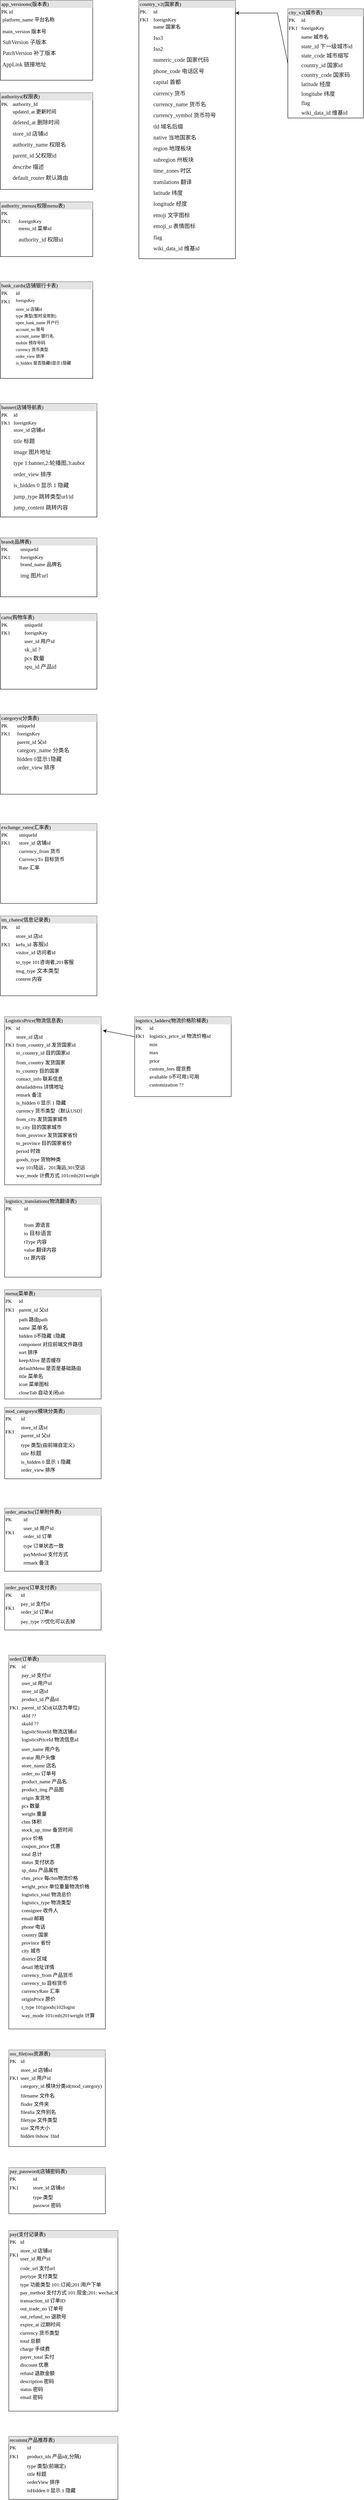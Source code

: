 <mxfile version="20.8.20" type="github">
  <diagram name="Page-1" id="2ca16b54-16f6-2749-3443-fa8db7711227">
    <mxGraphModel dx="994" dy="707" grid="1" gridSize="10" guides="1" tooltips="1" connect="1" arrows="1" fold="1" page="1" pageScale="1" pageWidth="1100" pageHeight="850" background="none" math="0" shadow="0">
      <root>
        <mxCell id="0" />
        <mxCell id="1" parent="0" />
        <mxCell id="2ed32ef02a7f4228-1" value="&lt;div style=&quot;box-sizing:border-box;width:100%;background:#e4e4e4;padding:2px;&quot;&gt;app_versioons(版本表)&lt;br&gt;&lt;/div&gt;&lt;table style=&quot;width:100%;font-size:1em;&quot; cellpadding=&quot;2&quot; cellspacing=&quot;0&quot;&gt;&lt;tbody&gt;&lt;tr&gt;&lt;td&gt;PK&lt;span style=&quot;white-space: pre;&quot;&gt; &lt;/span&gt;id&lt;/td&gt;&lt;td&gt;&lt;br&gt;&lt;/td&gt;&lt;/tr&gt;&lt;tr&gt;&lt;td&gt;&lt;span style=&quot;white-space: pre;&quot;&gt; &lt;/span&gt;platform_name 平台名称&lt;br&gt;&lt;br style=&quot;border-color: var(--border-color);&quot;&gt;&lt;p style=&quot;border-color: var(--border-color); margin: 0px; line-height: 12px;&quot;&gt;&lt;span style=&quot;white-space: pre;&quot;&gt; &lt;/span&gt;main_version 版本号&lt;/p&gt;&lt;br style=&quot;border-color: var(--border-color);&quot;&gt;&lt;p style=&quot;border-color: var(--border-color); margin: 0px; line-height: 12px;&quot;&gt;&lt;span style=&quot;border-color: var(--border-color); font-family: 微软雅黑; font-size: 10pt; color: rgb(25, 25, 25);&quot;&gt;&lt;span style=&quot;white-space: pre;&quot;&gt; &lt;/span&gt;SubVersion 子版本&lt;/span&gt;&lt;/p&gt;&lt;br style=&quot;border-color: var(--border-color);&quot;&gt;&lt;p style=&quot;border-color: var(--border-color); margin: 0px; line-height: 12px;&quot;&gt;&lt;span style=&quot;border-color: var(--border-color); font-family: 微软雅黑; font-size: 10pt; color: rgb(25, 25, 25);&quot;&gt;&lt;span style=&quot;white-space: pre;&quot;&gt; &lt;/span&gt;PatchVersion 补丁版本&lt;/span&gt;&lt;/p&gt;&lt;br style=&quot;border-color: var(--border-color);&quot;&gt;&lt;p style=&quot;border-color: var(--border-color); margin: 0px; line-height: 12px;&quot;&gt;&lt;span style=&quot;border-color: var(--border-color); font-family: 微软雅黑; font-size: 10pt; color: rgb(25, 25, 25);&quot;&gt;&lt;span style=&quot;white-space: pre;&quot;&gt; &lt;/span&gt;AppLink 链接地址&lt;/span&gt;&lt;/p&gt;&lt;/td&gt;&lt;td&gt;&lt;p style=&quot;margin: 0px; line-height: 100%;&quot;&gt;&lt;br&gt;&lt;/p&gt;&lt;/td&gt;&lt;/tr&gt;&lt;/tbody&gt;&lt;/table&gt;" style="verticalAlign=top;align=left;overflow=fill;html=1;rounded=0;shadow=0;comic=0;labelBackgroundColor=none;strokeWidth=1;fontFamily=Verdana;fontSize=12" parent="1" vertex="1">
          <mxGeometry x="100" y="40" width="220" height="190" as="geometry" />
        </mxCell>
        <mxCell id="2ed32ef02a7f4228-5" value="&lt;div style=&quot;box-sizing:border-box;width:100%;background:#e4e4e4;padding:2px;&quot;&gt;authoritys(权限表)&lt;br&gt;&lt;/div&gt;&lt;table style=&quot;width:100%;font-size:1em;&quot; cellpadding=&quot;2&quot; cellspacing=&quot;0&quot;&gt;&lt;tbody&gt;&lt;tr&gt;&lt;td&gt;PK&lt;/td&gt;&lt;td&gt;authority_Id&lt;br&gt;&lt;/td&gt;&lt;/tr&gt;&lt;tr&gt;&lt;td&gt;&lt;br&gt;&lt;/td&gt;&lt;td&gt;&lt;p style=&quot;margin: 0px; line-height: 100%;&quot;&gt;updated_at 更新时间&lt;/p&gt;&lt;br/&gt;&lt;p style=&quot;margin: 0px; line-height: 100%;&quot;&gt;&lt;span style=&quot;font-family:&#39;微软雅黑&#39;; font-size:10pt; color:#191919;&quot;&gt;deleted_at 删除时间&lt;/span&gt;&lt;/p&gt;&lt;br/&gt;&lt;p style=&quot;margin: 0px; line-height: 100%;&quot;&gt;&lt;span style=&quot;font-family:&#39;微软雅黑&#39;; font-size:10pt; color:#191919;&quot;&gt;store_id 店铺id&lt;/span&gt;&lt;/p&gt;&lt;br/&gt;&lt;p style=&quot;margin: 0px; line-height: 100%;&quot;&gt;&lt;span style=&quot;font-family:&#39;微软雅黑&#39;; font-size:10pt; color:#191919;&quot;&gt;authority_name 权限名&lt;/span&gt;&lt;/p&gt;&lt;br/&gt;&lt;p style=&quot;margin: 0px; line-height: 100%;&quot;&gt;&lt;span style=&quot;font-family:&#39;微软雅黑&#39;; font-size:10pt; color:#191919;&quot;&gt;parent_id 父权限id&lt;/span&gt;&lt;/p&gt;&lt;br/&gt;&lt;p style=&quot;margin: 0px; line-height: 100%;&quot;&gt;&lt;span style=&quot;font-family:&#39;微软雅黑&#39;; font-size:10pt; color:#191919;&quot;&gt;describe 描述&lt;/span&gt;&lt;/p&gt;&lt;br/&gt;&lt;p style=&quot;margin: 0px; line-height: 100%;&quot;&gt;&lt;span style=&quot;font-family:&#39;微软雅黑&#39;; font-size:10pt; color:#191919;&quot;&gt;default_router 默认路由&lt;/span&gt;&lt;/p&gt;&lt;/td&gt;&lt;/tr&gt;&lt;/tbody&gt;&lt;/table&gt;" style="verticalAlign=top;align=left;overflow=fill;html=1;rounded=0;shadow=0;comic=0;labelBackgroundColor=none;strokeWidth=1;fontFamily=Verdana;fontSize=12" parent="1" vertex="1">
          <mxGeometry x="100" y="260" width="220" height="230" as="geometry" />
        </mxCell>
        <mxCell id="2ed32ef02a7f4228-12" value="&lt;div style=&quot;box-sizing: border-box ; width: 100% ; background: #e4e4e4 ; padding: 2px&quot;&gt;authority_menus(权限menu表)&lt;br&gt;&lt;/div&gt;&lt;table style=&quot;width: 100% ; font-size: 1em&quot; cellpadding=&quot;2&quot; cellspacing=&quot;0&quot;&gt;&lt;tbody&gt;&lt;tr&gt;&lt;td&gt;PK&lt;/td&gt;&lt;td&gt;&lt;br&gt;&lt;/td&gt;&lt;/tr&gt;&lt;tr&gt;&lt;td&gt;FK1&lt;/td&gt;&lt;td&gt;foreignKey&lt;/td&gt;&lt;/tr&gt;&lt;tr&gt;&lt;td&gt;&lt;/td&gt;&lt;td&gt;&lt;p style=&quot;margin: 0px; line-height: 100%;&quot;&gt;menu_id 菜单id&lt;/p&gt;&lt;br&gt;&lt;p style=&quot;margin: 0px; line-height: 100%;&quot;&gt;&lt;span style=&quot;font-family:&#39;微软雅黑&#39;; font-size:10pt; color:#191919;&quot;&gt;authority_id 权限id&lt;/span&gt;&lt;/p&gt;&lt;/td&gt;&lt;/tr&gt;&lt;/tbody&gt;&lt;/table&gt;" style="verticalAlign=top;align=left;overflow=fill;html=1;rounded=0;shadow=0;comic=0;labelBackgroundColor=none;strokeWidth=1;fontFamily=Verdana;fontSize=12" parent="1" vertex="1">
          <mxGeometry x="100" y="520" width="220" height="130" as="geometry" />
        </mxCell>
        <mxCell id="JtwyZoswtKhn3OEa8UA5-3" value="&lt;div style=&quot;box-sizing: border-box ; width: 100% ; background: #e4e4e4 ; padding: 2px&quot;&gt;bank_cards(店铺银行卡表)&lt;br&gt;&lt;/div&gt;&lt;table cellspacing=&quot;0&quot; cellpadding=&quot;2&quot; style=&quot;width: 100% ; font-size: 1em&quot; align=&quot;left&quot;&gt;&lt;tbody&gt;&lt;tr&gt;&lt;td&gt;PK&lt;/td&gt;&lt;td&gt;id&lt;/td&gt;&lt;/tr&gt;&lt;tr&gt;&lt;td&gt;FK1&lt;/td&gt;&lt;td&gt;&lt;sup&gt;foreignKey&lt;/sup&gt;&lt;/td&gt;&lt;/tr&gt;&lt;tr&gt;&lt;td&gt;&lt;/td&gt;&lt;td&gt;&lt;p style=&quot;margin: 0px; line-height: 100%;&quot;&gt;&lt;sup&gt;store_id 店铺id&lt;/sup&gt;&lt;/p&gt;&lt;p style=&quot;margin: 0px; line-height: 100%;&quot;&gt;&lt;sup&gt;type 类型(暂时没用到)&lt;/sup&gt;&lt;/p&gt;&lt;p style=&quot;margin: 0px; line-height: 100%;&quot;&gt;&lt;sup&gt;open_bank_name 开户行&lt;/sup&gt;&lt;/p&gt;&lt;p style=&quot;margin: 0px; line-height: 100%;&quot;&gt;&lt;sup&gt;account_no 账号&lt;/sup&gt;&lt;/p&gt;&lt;p style=&quot;margin: 0px; line-height: 100%;&quot;&gt;&lt;sup&gt;account_name 银行名&lt;/sup&gt;&lt;/p&gt;&lt;p style=&quot;margin: 0px; line-height: 100%;&quot;&gt;&lt;sup&gt;mobile 预存号码&lt;/sup&gt;&lt;/p&gt;&lt;p style=&quot;margin: 0px; line-height: 100%;&quot;&gt;&lt;sup&gt;currency 货币类型&lt;/sup&gt;&lt;/p&gt;&lt;p style=&quot;margin: 0px; line-height: 100%;&quot;&gt;&lt;sup&gt;order_view 排序&lt;/sup&gt;&lt;/p&gt;&lt;p style=&quot;margin: 0px; line-height: 100%;&quot;&gt;&lt;sup&gt;is_hidden 是否隐藏0显示1隐藏&lt;/sup&gt;&lt;br&gt;&lt;/p&gt;&lt;/td&gt;&lt;/tr&gt;&lt;/tbody&gt;&lt;/table&gt;" style="verticalAlign=top;align=left;overflow=fill;html=1;rounded=0;shadow=0;comic=0;labelBackgroundColor=none;strokeWidth=1;fontFamily=Verdana;fontSize=12" parent="1" vertex="1">
          <mxGeometry x="100" y="710" width="220" height="230" as="geometry" />
        </mxCell>
        <mxCell id="JtwyZoswtKhn3OEa8UA5-4" value="&lt;div style=&quot;box-sizing: border-box ; width: 100% ; background: #e4e4e4 ; padding: 2px&quot;&gt;banner(店铺导航表)&lt;br&gt;&lt;/div&gt;&lt;table style=&quot;width: 100% ; font-size: 1em&quot; cellpadding=&quot;2&quot; cellspacing=&quot;0&quot;&gt;&lt;tbody&gt;&lt;tr&gt;&lt;td&gt;PK&lt;/td&gt;&lt;td&gt;id&lt;/td&gt;&lt;/tr&gt;&lt;tr&gt;&lt;td&gt;FK1&lt;/td&gt;&lt;td&gt;foreignKey&lt;/td&gt;&lt;/tr&gt;&lt;tr&gt;&lt;td&gt;&lt;/td&gt;&lt;td&gt;&lt;p style=&quot;margin: 0px; line-height: 100%;&quot;&gt;store_id 店铺id&lt;/p&gt;&lt;br/&gt;&lt;p style=&quot;margin: 0px; line-height: 100%;&quot;&gt;&lt;span style=&quot;font-family:&#39;微软雅黑&#39;; font-size:10pt; color:#191919;&quot;&gt;title 标题&lt;/span&gt;&lt;/p&gt;&lt;br/&gt;&lt;p style=&quot;margin: 0px; line-height: 100%;&quot;&gt;&lt;span style=&quot;font-family:&#39;微软雅黑&#39;; font-size:10pt; color:#191919;&quot;&gt;image 图片地址&lt;/span&gt;&lt;/p&gt;&lt;br/&gt;&lt;p style=&quot;margin: 0px; line-height: 100%;&quot;&gt;&lt;span style=&quot;font-family:&#39;微软雅黑&#39;; font-size:10pt; color:#191919;&quot;&gt;type 1:banner,2:轮播图,3:aubot&lt;/span&gt;&lt;/p&gt;&lt;br/&gt;&lt;p style=&quot;margin: 0px; line-height: 100%;&quot;&gt;&lt;span style=&quot;font-family:&#39;微软雅黑&#39;; font-size:10pt; color:#191919;&quot;&gt;order_view 排序&lt;/span&gt;&lt;/p&gt;&lt;br/&gt;&lt;p style=&quot;margin: 0px; line-height: 100%;&quot;&gt;&lt;span style=&quot;font-family:&#39;微软雅黑&#39;; font-size:10pt; color:#191919;&quot;&gt;is_hidden 0 显示 1 隐藏&lt;/span&gt;&lt;/p&gt;&lt;br/&gt;&lt;p style=&quot;margin: 0px; line-height: 100%;&quot;&gt;&lt;span style=&quot;font-family:&#39;微软雅黑&#39;; font-size:10pt; color:#191919;&quot;&gt;jump_type 跳转类型url/id&lt;/span&gt;&lt;/p&gt;&lt;br/&gt;&lt;p style=&quot;margin: 0px; line-height: 100%;&quot;&gt;&lt;span style=&quot;font-family:&#39;微软雅黑&#39;; font-size:10pt; color:#191919;&quot;&gt;jump_content 跳转内容&lt;/span&gt;&lt;/p&gt;&lt;/td&gt;&lt;/tr&gt;&lt;/tbody&gt;&lt;/table&gt;" style="verticalAlign=top;align=left;overflow=fill;html=1;rounded=0;shadow=0;comic=0;labelBackgroundColor=none;strokeWidth=1;fontFamily=Verdana;fontSize=12" parent="1" vertex="1">
          <mxGeometry x="100" y="1000" width="230" height="270" as="geometry" />
        </mxCell>
        <mxCell id="JtwyZoswtKhn3OEa8UA5-5" value="&lt;div style=&quot;box-sizing: border-box ; width: 100% ; background: #e4e4e4 ; padding: 2px&quot;&gt;brand(品牌表)&lt;br&gt;&lt;/div&gt;&lt;table style=&quot;width: 100% ; font-size: 1em&quot; cellpadding=&quot;2&quot; cellspacing=&quot;0&quot;&gt;&lt;tbody&gt;&lt;tr&gt;&lt;td&gt;PK&lt;/td&gt;&lt;td&gt;uniqueId&lt;/td&gt;&lt;/tr&gt;&lt;tr&gt;&lt;td&gt;FK1&lt;/td&gt;&lt;td&gt;foreignKey&lt;/td&gt;&lt;/tr&gt;&lt;tr&gt;&lt;td&gt;&lt;/td&gt;&lt;td&gt;&lt;p style=&quot;margin: 0px; line-height: 100%;&quot;&gt;brand_name 品牌名&lt;/p&gt;&lt;br/&gt;&lt;p style=&quot;margin: 0px; line-height: 100%;&quot;&gt;&lt;span style=&quot;font-family:&#39;微软雅黑&#39;; font-size:10pt; color:#191919;&quot;&gt;img 图片url&lt;/span&gt;&lt;/p&gt;&lt;/td&gt;&lt;/tr&gt;&lt;/tbody&gt;&lt;/table&gt;" style="verticalAlign=top;align=left;overflow=fill;html=1;rounded=0;shadow=0;comic=0;labelBackgroundColor=none;strokeWidth=1;fontFamily=Verdana;fontSize=12" parent="1" vertex="1">
          <mxGeometry x="100" y="1320" width="230" height="140" as="geometry" />
        </mxCell>
        <mxCell id="JtwyZoswtKhn3OEa8UA5-6" value="&lt;div style=&quot;box-sizing: border-box ; width: 100% ; background: #e4e4e4 ; padding: 2px&quot;&gt;carts(购物车表)&lt;br&gt;&lt;/div&gt;&lt;table style=&quot;width: 100% ; font-size: 1em&quot; cellpadding=&quot;2&quot; cellspacing=&quot;0&quot;&gt;&lt;tbody&gt;&lt;tr&gt;&lt;td&gt;PK&lt;/td&gt;&lt;td&gt;uniqueId&lt;/td&gt;&lt;/tr&gt;&lt;tr&gt;&lt;td&gt;FK1&lt;/td&gt;&lt;td&gt;foreignKey&lt;/td&gt;&lt;/tr&gt;&lt;tr&gt;&lt;td&gt;&lt;/td&gt;&lt;td&gt;&lt;p style=&quot;margin: 0px; line-height: 160%;&quot;&gt;user_id 用户id&lt;/p&gt;&lt;p style=&quot;margin: 0px; line-height: 160%;&quot;&gt;&lt;span style=&quot;font-family:&#39;微软雅黑&#39;; font-size:10pt; color:#191919;&quot;&gt;sk_id ?&lt;/span&gt;&lt;/p&gt;&lt;p style=&quot;margin: 0px; line-height: 160%;&quot;&gt;&lt;span style=&quot;font-family:&#39;微软雅黑&#39;; font-size:10pt; color:#191919;&quot;&gt;pcs 数量&lt;/span&gt;&lt;/p&gt;&lt;p style=&quot;margin: 0px; line-height: 160%;&quot;&gt;&lt;span style=&quot;font-family:&#39;微软雅黑&#39;; font-size:10pt; color:#191919;&quot;&gt;spu_id 产品id&lt;/span&gt;&lt;/p&gt;&lt;/td&gt;&lt;/tr&gt;&lt;/tbody&gt;&lt;/table&gt;" style="verticalAlign=top;align=left;overflow=fill;html=1;rounded=0;shadow=0;comic=0;labelBackgroundColor=none;strokeWidth=1;fontFamily=Verdana;fontSize=12" parent="1" vertex="1">
          <mxGeometry x="100" y="1500" width="230" height="180" as="geometry" />
        </mxCell>
        <mxCell id="JtwyZoswtKhn3OEa8UA5-7" value="&lt;div style=&quot;box-sizing: border-box ; width: 100% ; background: #e4e4e4 ; padding: 2px&quot;&gt;categorys(分类表)&lt;br&gt;&lt;/div&gt;&lt;table style=&quot;width: 100% ; font-size: 1em&quot; cellpadding=&quot;2&quot; cellspacing=&quot;0&quot;&gt;&lt;tbody&gt;&lt;tr&gt;&lt;td&gt;PK&lt;/td&gt;&lt;td&gt;uniqueId&lt;/td&gt;&lt;/tr&gt;&lt;tr&gt;&lt;td&gt;FK1&lt;/td&gt;&lt;td&gt;foreignKey&lt;/td&gt;&lt;/tr&gt;&lt;tr&gt;&lt;td&gt;&lt;/td&gt;&lt;td&gt;&lt;p style=&quot;margin: 0px; line-height: 160%;&quot;&gt;parent_id 父id&lt;/p&gt;&lt;p style=&quot;margin: 0px; line-height: 160%;&quot;&gt;&lt;span style=&quot;font-family:&#39;微软雅黑&#39;; font-size:10pt; color:#191919;&quot;&gt;category_name 分类名&lt;/span&gt;&lt;/p&gt;&lt;p style=&quot;margin: 0px; line-height: 160%;&quot;&gt;&lt;span style=&quot;font-family:&#39;微软雅黑&#39;; font-size:10pt; color:#191919;&quot;&gt;hidden 0显示1隐藏&lt;/span&gt;&lt;/p&gt;&lt;p style=&quot;margin: 0px; line-height: 160%;&quot;&gt;&lt;span style=&quot;font-family:&#39;微软雅黑&#39;; font-size:10pt; color:#191919;&quot;&gt;order_view 排序&lt;/span&gt;&lt;/p&gt;&lt;/td&gt;&lt;/tr&gt;&lt;/tbody&gt;&lt;/table&gt;" style="verticalAlign=top;align=left;overflow=fill;html=1;rounded=0;shadow=0;comic=0;labelBackgroundColor=none;strokeWidth=1;fontFamily=Verdana;fontSize=12;strokeColor=#1A1A1A;" parent="1" vertex="1">
          <mxGeometry x="100" y="1740" width="230" height="190" as="geometry" />
        </mxCell>
        <mxCell id="JtwyZoswtKhn3OEa8UA5-8" value="&lt;div style=&quot;box-sizing: border-box ; width: 100% ; background: #e4e4e4 ; padding: 2px&quot;&gt;city_v2(城市表)&lt;br&gt;&lt;/div&gt;&lt;table style=&quot;width: 100% ; font-size: 1em&quot; cellpadding=&quot;2&quot; cellspacing=&quot;0&quot;&gt;&lt;tbody&gt;&lt;tr&gt;&lt;td&gt;PK&lt;/td&gt;&lt;td&gt;id&lt;br&gt;&lt;/td&gt;&lt;/tr&gt;&lt;tr&gt;&lt;td&gt;FK1&lt;/td&gt;&lt;td&gt;foreignKey&lt;/td&gt;&lt;/tr&gt;&lt;tr&gt;&lt;td&gt;&lt;/td&gt;&lt;td&gt;&lt;p style=&quot;margin: 0px; line-height: 180%;&quot;&gt;name 城市名&lt;/p&gt;&lt;p style=&quot;margin: 0px; line-height: 180%;&quot;&gt;&lt;span style=&quot;font-family:&#39;微软雅黑&#39;; font-size:10pt; color:#191919;&quot;&gt;state_id 下一级城市id&lt;/span&gt;&lt;/p&gt;&lt;p style=&quot;margin: 0px; line-height: 180%;&quot;&gt;&lt;span style=&quot;font-family:&#39;微软雅黑&#39;; font-size:10pt; color:#191919;&quot;&gt;state_code 城市缩写&lt;/span&gt;&lt;/p&gt;&lt;p style=&quot;margin: 0px; line-height: 180%;&quot;&gt;&lt;span style=&quot;font-family:&#39;微软雅黑&#39;; font-size:10pt; color:#191919;&quot;&gt;country_id 国家id&lt;/span&gt;&lt;/p&gt;&lt;p style=&quot;margin: 0px; line-height: 180%;&quot;&gt;&lt;span style=&quot;font-family:&#39;微软雅黑&#39;; font-size:10pt; color:#191919;&quot;&gt;country_code 国家码&lt;/span&gt;&lt;/p&gt;&lt;p style=&quot;margin: 0px; line-height: 180%;&quot;&gt;&lt;span style=&quot;font-family:&#39;微软雅黑&#39;; font-size:10pt; color:#191919;&quot;&gt;latitude 经度&lt;/span&gt;&lt;/p&gt;&lt;p style=&quot;margin: 0px; line-height: 180%;&quot;&gt;&lt;span style=&quot;font-family:&#39;微软雅黑&#39;; font-size:10pt; color:#191919;&quot;&gt;longitube 纬度&lt;/span&gt;&lt;/p&gt;&lt;p style=&quot;margin: 0px; line-height: 180%;&quot;&gt;&lt;span style=&quot;font-family:&#39;微软雅黑&#39;; font-size:10pt; color:#191919;&quot;&gt;flag&lt;/span&gt;&lt;/p&gt;&lt;p style=&quot;margin: 0px; line-height: 180%;&quot;&gt;&lt;span style=&quot;font-family:&#39;微软雅黑&#39;; font-size:10pt; color:#191919;&quot;&gt;wiki_data_id 维基id&lt;/span&gt;&lt;/p&gt;&lt;/td&gt;&lt;/tr&gt;&lt;/tbody&gt;&lt;/table&gt;" style="verticalAlign=top;align=left;overflow=fill;html=1;rounded=0;shadow=0;comic=0;labelBackgroundColor=none;strokeWidth=1;fontFamily=Verdana;fontSize=12" parent="1" vertex="1">
          <mxGeometry x="785" y="60" width="180" height="260" as="geometry" />
        </mxCell>
        <mxCell id="JtwyZoswtKhn3OEa8UA5-9" value="&lt;div style=&quot;box-sizing: border-box ; width: 100% ; background: #e4e4e4 ; padding: 2px&quot;&gt;country_v2(国家表)&lt;br&gt;&lt;/div&gt;&lt;table style=&quot;width: 100% ; font-size: 1em&quot; cellpadding=&quot;2&quot; cellspacing=&quot;0&quot;&gt;&lt;tbody&gt;&lt;tr&gt;&lt;td&gt;PK&lt;/td&gt;&lt;td&gt;id&lt;/td&gt;&lt;/tr&gt;&lt;tr&gt;&lt;td&gt;FK1&lt;/td&gt;&lt;td&gt;foreignKey&lt;/td&gt;&lt;/tr&gt;&lt;tr&gt;&lt;td&gt;&lt;/td&gt;&lt;td&gt;&lt;p style=&quot;margin: 0px; line-height: 100%;&quot;&gt;name 国家名&lt;/p&gt;&lt;br&gt;&lt;p style=&quot;margin: 0px; line-height: 100%;&quot;&gt;&lt;span style=&quot;font-family:&#39;微软雅黑&#39;; font-size:10pt; color:#191919;&quot;&gt;Iso3&lt;/span&gt;&lt;/p&gt;&lt;br&gt;&lt;p style=&quot;margin: 0px; line-height: 100%;&quot;&gt;&lt;span style=&quot;font-family:&#39;微软雅黑&#39;; font-size:10pt; color:#191919;&quot;&gt;Iso2&lt;/span&gt;&lt;/p&gt;&lt;br&gt;&lt;p style=&quot;margin: 0px; line-height: 100%;&quot;&gt;&lt;span style=&quot;font-family:&#39;微软雅黑&#39;; font-size:10pt; color:#191919;&quot;&gt;numeric_code 国家代码&lt;/span&gt;&lt;/p&gt;&lt;br&gt;&lt;p style=&quot;margin: 0px; line-height: 100%;&quot;&gt;&lt;span style=&quot;font-family:&#39;微软雅黑&#39;; font-size:10pt; color:#191919;&quot;&gt;phone_code 电话区号&lt;/span&gt;&lt;/p&gt;&lt;br&gt;&lt;p style=&quot;margin: 0px; line-height: 100%;&quot;&gt;&lt;span style=&quot;font-family:&#39;微软雅黑&#39;; font-size:10pt; color:#191919;&quot;&gt;capital 首都&lt;/span&gt;&lt;/p&gt;&lt;br&gt;&lt;p style=&quot;margin: 0px; line-height: 100%;&quot;&gt;&lt;span style=&quot;font-family:&#39;微软雅黑&#39;; font-size:10pt; color:#191919;&quot;&gt;currency 货币&lt;/span&gt;&lt;/p&gt;&lt;br&gt;&lt;p style=&quot;margin: 0px; line-height: 100%;&quot;&gt;&lt;span style=&quot;font-family:&#39;微软雅黑&#39;; font-size:10pt; color:#191919;&quot;&gt;currency_name 货币名&lt;/span&gt;&lt;/p&gt;&lt;br&gt;&lt;p style=&quot;margin: 0px; line-height: 100%;&quot;&gt;&lt;span style=&quot;font-family:&#39;微软雅黑&#39;; font-size:10pt; color:#191919;&quot;&gt;currency_symbol 货币符号&lt;/span&gt;&lt;/p&gt;&lt;br&gt;&lt;p style=&quot;margin: 0px; line-height: 100%;&quot;&gt;&lt;span style=&quot;font-family:&#39;微软雅黑&#39;; font-size:10pt; color:#191919;&quot;&gt;tld 域名后缀&lt;/span&gt;&lt;/p&gt;&lt;br&gt;&lt;p style=&quot;margin: 0px; line-height: 100%;&quot;&gt;&lt;span style=&quot;font-family:&#39;微软雅黑&#39;; font-size:10pt; color:#191919;&quot;&gt;native 当地国家名&lt;/span&gt;&lt;/p&gt;&lt;br&gt;&lt;p style=&quot;margin: 0px; line-height: 100%;&quot;&gt;&lt;span style=&quot;font-family:&#39;微软雅黑&#39;; font-size:10pt; color:#191919;&quot;&gt;region 地理板块&lt;/span&gt;&lt;/p&gt;&lt;br&gt;&lt;p style=&quot;margin: 0px; line-height: 100%;&quot;&gt;&lt;span style=&quot;font-family:&#39;微软雅黑&#39;; font-size:10pt; color:#191919;&quot;&gt;subregion 州板块&lt;/span&gt;&lt;/p&gt;&lt;br&gt;&lt;p style=&quot;margin: 0px; line-height: 100%;&quot;&gt;&lt;span style=&quot;font-family:&#39;微软雅黑&#39;; font-size:10pt; color:#191919;&quot;&gt;time_zones 时区&lt;/span&gt;&lt;/p&gt;&lt;br&gt;&lt;p style=&quot;margin: 0px; line-height: 100%;&quot;&gt;&lt;span style=&quot;font-family:&#39;微软雅黑&#39;; font-size:10pt; color:#191919;&quot;&gt;translations 翻译&lt;/span&gt;&lt;/p&gt;&lt;br&gt;&lt;p style=&quot;margin: 0px; line-height: 100%;&quot;&gt;&lt;span style=&quot;font-family:&#39;微软雅黑&#39;; font-size:10pt; color:#191919;&quot;&gt;latitude 纬度&lt;/span&gt;&lt;/p&gt;&lt;br&gt;&lt;p style=&quot;margin: 0px; line-height: 100%;&quot;&gt;&lt;span style=&quot;font-family:&#39;微软雅黑&#39;; font-size:10pt; color:#191919;&quot;&gt;longitude 经度&lt;/span&gt;&lt;/p&gt;&lt;br&gt;&lt;p style=&quot;margin: 0px; line-height: 100%;&quot;&gt;&lt;span style=&quot;font-family:&#39;微软雅黑&#39;; font-size:10pt; color:#191919;&quot;&gt;emoji 文字图标&lt;/span&gt;&lt;/p&gt;&lt;br&gt;&lt;p style=&quot;margin: 0px; line-height: 100%;&quot;&gt;&lt;span style=&quot;font-family:&#39;微软雅黑&#39;; font-size:10pt; color:#191919;&quot;&gt;emoji_u 表情图标&lt;/span&gt;&lt;/p&gt;&lt;br&gt;&lt;p style=&quot;margin: 0px; line-height: 100%;&quot;&gt;&lt;span style=&quot;font-family:&#39;微软雅黑&#39;; font-size:10pt; color:#191919;&quot;&gt;flag&lt;/span&gt;&lt;/p&gt;&lt;br&gt;&lt;p style=&quot;margin: 0px; line-height: 100%;&quot;&gt;&lt;span style=&quot;font-family:&#39;微软雅黑&#39;; font-size:10pt; color:#191919;&quot;&gt;wiki_data_id 维基id&lt;/span&gt;&lt;/p&gt;&lt;/td&gt;&lt;/tr&gt;&lt;/tbody&gt;&lt;/table&gt;" style="verticalAlign=top;align=left;overflow=fill;html=1;rounded=0;shadow=0;comic=0;labelBackgroundColor=none;strokeWidth=1;fontFamily=Verdana;fontSize=12" parent="1" vertex="1">
          <mxGeometry x="430" y="40" width="230" height="615" as="geometry" />
        </mxCell>
        <mxCell id="JtwyZoswtKhn3OEa8UA5-18" value="" style="endArrow=classic;html=1;rounded=0;exitX=0;exitY=0.5;exitDx=0;exitDy=0;" parent="1" source="JtwyZoswtKhn3OEa8UA5-8" target="JtwyZoswtKhn3OEa8UA5-9" edge="1">
          <mxGeometry width="50" height="50" relative="1" as="geometry">
            <mxPoint x="740" y="460" as="sourcePoint" />
            <mxPoint x="670" y="150" as="targetPoint" />
            <Array as="points">
              <mxPoint x="760" y="70" />
              <mxPoint x="660" y="70" />
            </Array>
          </mxGeometry>
        </mxCell>
        <mxCell id="JtwyZoswtKhn3OEa8UA5-27" value="&lt;div style=&quot;box-sizing: border-box ; width: 100% ; background: #e4e4e4 ; padding: 2px&quot;&gt;exchange_rates(汇率表)&lt;br&gt;&lt;/div&gt;&lt;table style=&quot;width: 100% ; font-size: 1em&quot; cellpadding=&quot;2&quot; cellspacing=&quot;0&quot;&gt;&lt;tbody&gt;&lt;tr&gt;&lt;td&gt;PK&lt;/td&gt;&lt;td&gt;uniqueId&lt;/td&gt;&lt;/tr&gt;&lt;tr&gt;&lt;td&gt;FK1&lt;/td&gt;&lt;td&gt;store_id 店铺id&lt;br&gt;&lt;/td&gt;&lt;/tr&gt;&lt;tr&gt;&lt;td&gt;&lt;br&gt;&lt;/td&gt;&lt;td&gt;&lt;p style=&quot;margin: 0px; line-height: 160%;&quot;&gt;&lt;span style=&quot;font-size: 1em; background-color: initial;&quot;&gt;currency_from 货币&lt;/span&gt;&lt;br&gt;&lt;/p&gt;&lt;p style=&quot;margin: 0px; line-height: 160%;&quot;&gt;CurrencyTo 目标货币&lt;br&gt;&lt;/p&gt;&lt;p style=&quot;margin: 0px; line-height: 160%;&quot;&gt;Rate 汇率&lt;br&gt;&lt;/p&gt;&lt;/td&gt;&lt;/tr&gt;&lt;/tbody&gt;&lt;/table&gt;" style="verticalAlign=top;align=left;overflow=fill;html=1;rounded=0;shadow=0;comic=0;labelBackgroundColor=none;strokeWidth=1;fontFamily=Verdana;fontSize=12;strokeColor=#1A1A1A;" parent="1" vertex="1">
          <mxGeometry x="100" y="2000" width="230" height="190" as="geometry" />
        </mxCell>
        <mxCell id="JtwyZoswtKhn3OEa8UA5-32" value="&lt;div style=&quot;box-sizing: border-box ; width: 100% ; background: #e4e4e4 ; padding: 2px&quot;&gt;im_chates(信息记录表)&lt;br&gt;&lt;/div&gt;&lt;table style=&quot;width: 100% ; font-size: 1em&quot; cellpadding=&quot;2&quot; cellspacing=&quot;0&quot;&gt;&lt;tbody&gt;&lt;tr&gt;&lt;td&gt;PK&lt;/td&gt;&lt;td&gt;id&lt;/td&gt;&lt;/tr&gt;&lt;tr&gt;&lt;td&gt;FK1&lt;/td&gt;&lt;td&gt;&lt;p style=&quot;border-color: var(--border-color); margin: 0px; line-height: 19.2px;&quot;&gt;store_id&amp;nbsp;店id&lt;/p&gt;&lt;p style=&quot;border-color: var(--border-color); margin: 0px; line-height: 19.2px;&quot;&gt;kefu_id&lt;font style=&quot;border-color: var(--border-color);&quot; face=&quot;微软雅黑&quot; color=&quot;#191919&quot;&gt;&lt;span style=&quot;border-color: var(--border-color); font-size: 13.333px;&quot;&gt;&amp;nbsp;客服id&lt;/span&gt;&lt;/font&gt;&lt;/p&gt;&lt;p style=&quot;border-color: var(--border-color); margin: 0px; line-height: 19.2px;&quot;&gt;visitor_id 访问者id&lt;/p&gt;&lt;/td&gt;&lt;/tr&gt;&lt;tr&gt;&lt;td&gt;&lt;/td&gt;&lt;td&gt;&lt;p style=&quot;margin: 0px; line-height: 160%;&quot;&gt;to_type&amp;nbsp;101咨询者,201客服&lt;/p&gt;&lt;p style=&quot;margin: 0px; line-height: 160%;&quot;&gt;msg_type&lt;span style=&quot;font-family:&#39;微软雅黑&#39;; font-size:10pt; color:#191919;&quot;&gt;&amp;nbsp;文本类型&lt;/span&gt;&lt;/p&gt;&lt;p style=&quot;margin: 0px; line-height: 160%;&quot;&gt;content 内容&lt;/p&gt;&lt;p style=&quot;margin: 0px; line-height: 160%;&quot;&gt;&lt;br&gt;&lt;/p&gt;&lt;/td&gt;&lt;/tr&gt;&lt;/tbody&gt;&lt;/table&gt;" style="verticalAlign=top;align=left;overflow=fill;html=1;rounded=0;shadow=0;comic=0;labelBackgroundColor=none;strokeWidth=1;fontFamily=Verdana;fontSize=12;strokeColor=#1A1A1A;" parent="1" vertex="1">
          <mxGeometry x="100" y="2220" width="230" height="190" as="geometry" />
        </mxCell>
        <mxCell id="JtwyZoswtKhn3OEa8UA5-33" value="&lt;div style=&quot;box-sizing: border-box ; width: 100% ; background: #e4e4e4 ; padding: 2px&quot;&gt;logistics_ladders(物流价格阶梯表)&lt;br&gt;&lt;/div&gt;&lt;table style=&quot;width: 100% ; font-size: 1em&quot; cellpadding=&quot;2&quot; cellspacing=&quot;0&quot;&gt;&lt;tbody&gt;&lt;tr&gt;&lt;td&gt;PK&lt;/td&gt;&lt;td&gt;id&lt;/td&gt;&lt;/tr&gt;&lt;tr&gt;&lt;td&gt;FK1&lt;/td&gt;&lt;td&gt;logistics_price_id 物流价格id&lt;/td&gt;&lt;/tr&gt;&lt;tr&gt;&lt;td&gt;&lt;/td&gt;&lt;td&gt;&lt;p style=&quot;margin: 0px; line-height: 160%;&quot;&gt;min&lt;/p&gt;&lt;p style=&quot;margin: 0px; line-height: 160%;&quot;&gt;max&lt;/p&gt;&lt;p style=&quot;margin: 0px; line-height: 160%;&quot;&gt;price&lt;/p&gt;&lt;p style=&quot;margin: 0px; line-height: 160%;&quot;&gt;custom_fees&amp;nbsp;提货费&lt;/p&gt;&lt;p style=&quot;margin: 0px; line-height: 160%;&quot;&gt;avaliable 0不&lt;span style=&quot;font-size: 1em; background-color: initial;&quot;&gt;可用1可用&lt;/span&gt;&lt;/p&gt;&lt;p style=&quot;margin: 0px; line-height: 160%;&quot;&gt;customization ??&lt;/p&gt;&lt;/td&gt;&lt;/tr&gt;&lt;/tbody&gt;&lt;/table&gt;" style="verticalAlign=top;align=left;overflow=fill;html=1;rounded=0;shadow=0;comic=0;labelBackgroundColor=none;strokeWidth=1;fontFamily=Verdana;fontSize=12;strokeColor=#1A1A1A;" parent="1" vertex="1">
          <mxGeometry x="420" y="2460" width="230" height="190" as="geometry" />
        </mxCell>
        <mxCell id="JtwyZoswtKhn3OEa8UA5-34" value="&lt;div style=&quot;box-sizing: border-box ; width: 100% ; background: #e4e4e4 ; padding: 2px&quot;&gt;LogisticsPrice(物流信息表)&lt;br&gt;&lt;/div&gt;&lt;table style=&quot;width: 100% ; font-size: 1em&quot; cellpadding=&quot;2&quot; cellspacing=&quot;0&quot;&gt;&lt;tbody&gt;&lt;tr&gt;&lt;td&gt;PK&lt;/td&gt;&lt;td&gt;id&lt;/td&gt;&lt;/tr&gt;&lt;tr&gt;&lt;td&gt;FK1&lt;/td&gt;&lt;td&gt;&lt;p style=&quot;border-color: var(--border-color); margin: 0px; line-height: 19.2px;&quot;&gt;store_id&amp;nbsp;店id&lt;/p&gt;&lt;p style=&quot;border-color: var(--border-color); margin: 0px; line-height: 19.2px;&quot;&gt;from_country_id&amp;nbsp;发货国家id&lt;/p&gt;&lt;p style=&quot;border-color: var(--border-color); margin: 0px; line-height: 19.2px;&quot;&gt;to_country_id&amp;nbsp;目的国家id&lt;br&gt;&lt;/p&gt;&lt;/td&gt;&lt;/tr&gt;&lt;tr&gt;&lt;td&gt;&lt;/td&gt;&lt;td&gt;&lt;p style=&quot;margin: 0px; line-height: 160%;&quot;&gt;from_country&amp;nbsp;发货国家&lt;/p&gt;&lt;p style=&quot;margin: 0px; line-height: 160%;&quot;&gt;to_country&amp;nbsp;目的国家&lt;/p&gt;&lt;p style=&quot;margin: 0px; line-height: 160%;&quot;&gt;contact_info 联系信息&lt;/p&gt;&lt;p style=&quot;margin: 0px; line-height: 160%;&quot;&gt;detailaddress&amp;nbsp;详情地址&lt;/p&gt;&lt;p style=&quot;margin: 0px; line-height: 160%;&quot;&gt;remark&amp;nbsp;备注&lt;/p&gt;&lt;p style=&quot;margin: 0px; line-height: 160%;&quot;&gt;is_hidden&amp;nbsp;0 显示 1 隐藏&lt;/p&gt;&lt;p style=&quot;margin: 0px; line-height: 160%;&quot;&gt;currency&amp;nbsp;货币类型（默认USD）&lt;/p&gt;&lt;p style=&quot;margin: 0px; line-height: 160%;&quot;&gt;from_city&amp;nbsp;发货国家城市&lt;/p&gt;&lt;p style=&quot;margin: 0px; line-height: 160%;&quot;&gt;to_city&amp;nbsp;目的国家城市&lt;/p&gt;&lt;p style=&quot;margin: 0px; line-height: 160%;&quot;&gt;from_province&amp;nbsp;发货国家省份&lt;/p&gt;&lt;p style=&quot;margin: 0px; line-height: 160%;&quot;&gt;to_province&amp;nbsp;目的国家省份&lt;/p&gt;&lt;p style=&quot;margin: 0px; line-height: 160%;&quot;&gt;period&amp;nbsp;时效&lt;/p&gt;&lt;p style=&quot;margin: 0px; line-height: 160%;&quot;&gt;goods_type&amp;nbsp;货物种类&lt;/p&gt;&lt;p style=&quot;margin: 0px; line-height: 160%;&quot;&gt;way&amp;nbsp;101陆运，201海运,301空运&lt;/p&gt;&lt;p style=&quot;margin: 0px; line-height: 160%;&quot;&gt;way_mode 计费方式 101cmb|201weight&lt;/p&gt;&lt;p style=&quot;margin: 0px; line-height: 160%;&quot;&gt;&lt;br&gt;&lt;/p&gt;&lt;p style=&quot;margin: 0px; line-height: 160%;&quot;&gt;&lt;br&gt;&lt;/p&gt;&lt;p style=&quot;margin: 0px; line-height: 160%;&quot;&gt;&lt;br&gt;&lt;/p&gt;&lt;p style=&quot;margin: 0px; line-height: 160%;&quot;&gt;&lt;br&gt;&lt;/p&gt;&lt;p style=&quot;margin: 0px; line-height: 160%;&quot;&gt;&lt;br&gt;&lt;/p&gt;&lt;/td&gt;&lt;/tr&gt;&lt;/tbody&gt;&lt;/table&gt;" style="verticalAlign=top;align=left;overflow=fill;html=1;rounded=0;shadow=0;comic=0;labelBackgroundColor=none;strokeWidth=1;fontFamily=Verdana;fontSize=12;strokeColor=#1A1A1A;" parent="1" vertex="1">
          <mxGeometry x="110" y="2460" width="230" height="400" as="geometry" />
        </mxCell>
        <mxCell id="JtwyZoswtKhn3OEa8UA5-35" value="" style="endArrow=classic;html=1;rounded=0;fontColor=#8C8C8C;exitX=0;exitY=0.25;exitDx=0;exitDy=0;entryX=1.018;entryY=0.081;entryDx=0;entryDy=0;entryPerimeter=0;" parent="1" source="JtwyZoswtKhn3OEa8UA5-33" target="JtwyZoswtKhn3OEa8UA5-34" edge="1">
          <mxGeometry width="50" height="50" relative="1" as="geometry">
            <mxPoint x="340" y="2680" as="sourcePoint" />
            <mxPoint x="390" y="2630" as="targetPoint" />
          </mxGeometry>
        </mxCell>
        <mxCell id="JtwyZoswtKhn3OEa8UA5-36" value="&lt;div style=&quot;box-sizing: border-box ; width: 100% ; background: #e4e4e4 ; padding: 2px&quot;&gt;logistics_translations(物流翻译表)&lt;br&gt;&lt;/div&gt;&lt;table style=&quot;width: 100% ; font-size: 1em&quot; cellpadding=&quot;2&quot; cellspacing=&quot;0&quot;&gt;&lt;tbody&gt;&lt;tr&gt;&lt;td&gt;PK&lt;/td&gt;&lt;td&gt;id&lt;/td&gt;&lt;/tr&gt;&lt;tr&gt;&lt;td&gt;&lt;br&gt;&lt;/td&gt;&lt;td&gt;&lt;/td&gt;&lt;/tr&gt;&lt;tr&gt;&lt;td&gt;&lt;/td&gt;&lt;td&gt;&lt;p style=&quot;margin: 0px; line-height: 160%;&quot;&gt;from&amp;nbsp;源语言&lt;/p&gt;&lt;p style=&quot;margin: 0px; line-height: 160%;&quot;&gt;to&lt;span style=&quot;font-family:&#39;微软雅黑&#39;; font-size:10pt; color:#191919;&quot;&gt;&amp;nbsp;目标语言&lt;/span&gt;&lt;/p&gt;&lt;p style=&quot;margin: 0px; line-height: 160%;&quot;&gt;tType&amp;nbsp;内容&lt;/p&gt;&lt;p style=&quot;margin: 0px; line-height: 160%;&quot;&gt;value 翻译内容&lt;/p&gt;&lt;p style=&quot;margin: 0px; line-height: 160%;&quot;&gt;txt 原内容&lt;/p&gt;&lt;p style=&quot;margin: 0px; line-height: 160%;&quot;&gt;&lt;br&gt;&lt;/p&gt;&lt;/td&gt;&lt;/tr&gt;&lt;/tbody&gt;&lt;/table&gt;" style="verticalAlign=top;align=left;overflow=fill;html=1;rounded=0;shadow=0;comic=0;labelBackgroundColor=none;strokeWidth=1;fontFamily=Verdana;fontSize=12;strokeColor=#1A1A1A;" parent="1" vertex="1">
          <mxGeometry x="110" y="2890" width="230" height="190" as="geometry" />
        </mxCell>
        <mxCell id="JtwyZoswtKhn3OEa8UA5-37" value="&lt;div style=&quot;box-sizing: border-box ; width: 100% ; background: #e4e4e4 ; padding: 2px&quot;&gt;menu(菜单表)&lt;br&gt;&lt;/div&gt;&lt;table style=&quot;width: 100% ; font-size: 1em&quot; cellpadding=&quot;2&quot; cellspacing=&quot;0&quot;&gt;&lt;tbody&gt;&lt;tr&gt;&lt;td&gt;PK&lt;/td&gt;&lt;td&gt;id&lt;/td&gt;&lt;/tr&gt;&lt;tr&gt;&lt;td&gt;FK1&lt;/td&gt;&lt;td&gt;&lt;p style=&quot;border-color: var(--border-color); margin: 0px; line-height: 19.2px;&quot;&gt;parent_id 父id&lt;/p&gt;&lt;/td&gt;&lt;/tr&gt;&lt;tr&gt;&lt;td&gt;&lt;/td&gt;&lt;td&gt;&lt;p style=&quot;margin: 0px; line-height: 160%;&quot;&gt;path&amp;nbsp;路由path&lt;/p&gt;&lt;p style=&quot;margin: 0px; line-height: 160%;&quot;&gt;name&lt;span style=&quot;font-family:&#39;微软雅黑&#39;; font-size:10pt; color:#191919;&quot;&gt;&amp;nbsp;菜单名&lt;/span&gt;&lt;/p&gt;&lt;p style=&quot;margin: 0px; line-height: 160%;&quot;&gt;hidden&amp;nbsp;0不隐藏 1隐藏&lt;/p&gt;&lt;p style=&quot;margin: 0px; line-height: 160%;&quot;&gt;component&amp;nbsp;对应前端文件路径&lt;/p&gt;&lt;p style=&quot;margin: 0px; line-height: 160%;&quot;&gt;sort&amp;nbsp;排序&lt;/p&gt;&lt;p style=&quot;margin: 0px; line-height: 160%;&quot;&gt;keepAlive&amp;nbsp;是否缓存&lt;/p&gt;&lt;p style=&quot;margin: 0px; line-height: 160%;&quot;&gt;defaultMenu&amp;nbsp;是否是基础路由&lt;/p&gt;&lt;p style=&quot;margin: 0px; line-height: 160%;&quot;&gt;title&amp;nbsp;菜单名&lt;/p&gt;&lt;p style=&quot;margin: 0px; line-height: 160%;&quot;&gt;icon&amp;nbsp;菜单图标&lt;/p&gt;&lt;p style=&quot;margin: 0px; line-height: 160%;&quot;&gt;closeTab&amp;nbsp;自动关闭tab&lt;/p&gt;&lt;/td&gt;&lt;/tr&gt;&lt;/tbody&gt;&lt;/table&gt;" style="verticalAlign=top;align=left;overflow=fill;html=1;rounded=0;shadow=0;comic=0;labelBackgroundColor=none;strokeWidth=1;fontFamily=Verdana;fontSize=12;strokeColor=#1A1A1A;" parent="1" vertex="1">
          <mxGeometry x="110" y="3110" width="230" height="260" as="geometry" />
        </mxCell>
        <mxCell id="JtwyZoswtKhn3OEa8UA5-38" value="&lt;div style=&quot;box-sizing: border-box ; width: 100% ; background: #e4e4e4 ; padding: 2px&quot;&gt;mod_categorys(模块分类表)&lt;br&gt;&lt;/div&gt;&lt;table style=&quot;width: 100% ; font-size: 1em&quot; cellpadding=&quot;2&quot; cellspacing=&quot;0&quot;&gt;&lt;tbody&gt;&lt;tr&gt;&lt;td&gt;PK&lt;/td&gt;&lt;td&gt;id&lt;/td&gt;&lt;/tr&gt;&lt;tr&gt;&lt;td&gt;FK1&lt;/td&gt;&lt;td&gt;&lt;p style=&quot;border-color: var(--border-color); margin: 0px; line-height: 19.2px;&quot;&gt;store_id 店id&lt;/p&gt;&lt;p style=&quot;border-color: var(--border-color); margin: 0px; line-height: 19.2px;&quot;&gt;parent_id 父id&lt;br&gt;&lt;/p&gt;&lt;/td&gt;&lt;/tr&gt;&lt;tr&gt;&lt;td&gt;&lt;/td&gt;&lt;td&gt;&lt;p style=&quot;margin: 0px; line-height: 160%;&quot;&gt;type&amp;nbsp;类型(由前端自定义)&lt;/p&gt;&lt;p style=&quot;margin: 0px; line-height: 160%;&quot;&gt;title&lt;span style=&quot;font-family:&#39;微软雅黑&#39;; font-size:10pt; color:#191919;&quot;&gt;&amp;nbsp;标题&lt;/span&gt;&lt;/p&gt;&lt;p style=&quot;margin: 0px; line-height: 160%;&quot;&gt;is_hidden&amp;nbsp;0 显示 1 隐藏&lt;/p&gt;&lt;p style=&quot;margin: 0px; line-height: 160%;&quot;&gt;order_view&amp;nbsp;排序&lt;/p&gt;&lt;p style=&quot;margin: 0px; line-height: 160%;&quot;&gt;&lt;br&gt;&lt;/p&gt;&lt;/td&gt;&lt;/tr&gt;&lt;/tbody&gt;&lt;/table&gt;" style="verticalAlign=top;align=left;overflow=fill;html=1;rounded=0;shadow=0;comic=0;labelBackgroundColor=none;strokeWidth=1;fontFamily=Verdana;fontSize=12;strokeColor=#1A1A1A;" parent="1" vertex="1">
          <mxGeometry x="110" y="3390" width="230" height="170" as="geometry" />
        </mxCell>
        <mxCell id="JtwyZoswtKhn3OEa8UA5-39" value="&lt;div style=&quot;box-sizing: border-box ; width: 100% ; background: #e4e4e4 ; padding: 2px&quot;&gt;order_attachs(订单附件表)&lt;/div&gt;&lt;table style=&quot;width: 100% ; font-size: 1em&quot; cellpadding=&quot;2&quot; cellspacing=&quot;0&quot;&gt;&lt;tbody&gt;&lt;tr&gt;&lt;td&gt;PK&lt;/td&gt;&lt;td&gt;id&lt;/td&gt;&lt;/tr&gt;&lt;tr&gt;&lt;td&gt;FK1&lt;/td&gt;&lt;td&gt;&lt;p style=&quot;border-color: var(--border-color); margin: 0px; line-height: 19.2px;&quot;&gt;user_id 用户id&lt;/p&gt;&lt;p style=&quot;border-color: var(--border-color); margin: 0px; line-height: 19.2px;&quot;&gt;order_id 订单&lt;/p&gt;&lt;/td&gt;&lt;/tr&gt;&lt;tr&gt;&lt;td&gt;&lt;/td&gt;&lt;td&gt;&lt;p style=&quot;margin: 0px; line-height: 160%;&quot;&gt;type&amp;nbsp;订单状态一致&lt;/p&gt;&lt;p style=&quot;margin: 0px; line-height: 160%;&quot;&gt;payMethod&lt;span style=&quot;font-family:&#39;微软雅黑&#39;; font-size:10pt; color:#191919;&quot;&gt;&amp;nbsp;&lt;/span&gt;支付方式&lt;/p&gt;&lt;p style=&quot;margin: 0px; line-height: 160%;&quot;&gt;remark&amp;nbsp;备注&lt;/p&gt;&lt;p style=&quot;margin: 0px; line-height: 160%;&quot;&gt;&lt;br&gt;&lt;/p&gt;&lt;/td&gt;&lt;/tr&gt;&lt;/tbody&gt;&lt;/table&gt;" style="verticalAlign=top;align=left;overflow=fill;html=1;rounded=0;shadow=0;comic=0;labelBackgroundColor=none;strokeWidth=1;fontFamily=Verdana;fontSize=12;strokeColor=#1A1A1A;" parent="1" vertex="1">
          <mxGeometry x="110" y="3630" width="230" height="150" as="geometry" />
        </mxCell>
        <mxCell id="JtwyZoswtKhn3OEa8UA5-40" style="edgeStyle=orthogonalEdgeStyle;rounded=0;orthogonalLoop=1;jettySize=auto;html=1;exitX=0.5;exitY=1;exitDx=0;exitDy=0;fontColor=#8C8C8C;" parent="1" source="JtwyZoswtKhn3OEa8UA5-39" target="JtwyZoswtKhn3OEa8UA5-39" edge="1">
          <mxGeometry relative="1" as="geometry" />
        </mxCell>
        <mxCell id="JtwyZoswtKhn3OEa8UA5-41" value="&lt;div style=&quot;box-sizing: border-box ; width: 100% ; background: #e4e4e4 ; padding: 2px&quot;&gt;order_pays(订单支付表)&lt;/div&gt;&lt;table style=&quot;width: 100% ; font-size: 1em&quot; cellpadding=&quot;2&quot; cellspacing=&quot;0&quot;&gt;&lt;tbody&gt;&lt;tr&gt;&lt;td&gt;PK&lt;/td&gt;&lt;td&gt;id&lt;/td&gt;&lt;/tr&gt;&lt;tr&gt;&lt;td&gt;FK1&lt;/td&gt;&lt;td&gt;&lt;p style=&quot;border-color: var(--border-color); margin: 0px; line-height: 19.2px;&quot;&gt;pay_id 支付id&lt;/p&gt;&lt;p style=&quot;border-color: var(--border-color); margin: 0px; line-height: 19.2px;&quot;&gt;order_id 订单id&lt;/p&gt;&lt;/td&gt;&lt;/tr&gt;&lt;tr&gt;&lt;td&gt;&lt;/td&gt;&lt;td&gt;&lt;p style=&quot;margin: 0px; line-height: 160%;&quot;&gt;pay_type&amp;nbsp;??优化可以去掉&lt;/p&gt;&lt;p style=&quot;margin: 0px; line-height: 160%;&quot;&gt;&lt;br&gt;&lt;/p&gt;&lt;/td&gt;&lt;/tr&gt;&lt;/tbody&gt;&lt;/table&gt;" style="verticalAlign=top;align=left;overflow=fill;html=1;rounded=0;shadow=0;comic=0;labelBackgroundColor=none;strokeWidth=1;fontFamily=Verdana;fontSize=12;strokeColor=#1A1A1A;" parent="1" vertex="1">
          <mxGeometry x="110" y="3810" width="230" height="110" as="geometry" />
        </mxCell>
        <mxCell id="JtwyZoswtKhn3OEa8UA5-42" style="edgeStyle=orthogonalEdgeStyle;rounded=0;orthogonalLoop=1;jettySize=auto;html=1;exitX=0.5;exitY=1;exitDx=0;exitDy=0;fontColor=#8C8C8C;" parent="1" source="JtwyZoswtKhn3OEa8UA5-41" target="JtwyZoswtKhn3OEa8UA5-41" edge="1">
          <mxGeometry relative="1" as="geometry" />
        </mxCell>
        <mxCell id="JtwyZoswtKhn3OEa8UA5-43" value="&lt;div style=&quot;box-sizing: border-box ; width: 100% ; background: #e4e4e4 ; padding: 2px&quot;&gt;order(订单表)&lt;/div&gt;&lt;table style=&quot;width: 100% ; font-size: 1em&quot; cellpadding=&quot;2&quot; cellspacing=&quot;0&quot;&gt;&lt;tbody&gt;&lt;tr&gt;&lt;td&gt;PK&lt;/td&gt;&lt;td&gt;id&lt;/td&gt;&lt;/tr&gt;&lt;tr&gt;&lt;td&gt;FK1&lt;/td&gt;&lt;td&gt;&lt;p style=&quot;border-color: var(--border-color); margin: 0px; line-height: 19.2px;&quot;&gt;pay_id 支付id&lt;/p&gt;&lt;p style=&quot;border-color: var(--border-color); margin: 0px; line-height: 19.2px;&quot;&gt;user_id 用户id&lt;/p&gt;&lt;p style=&quot;border-color: var(--border-color); margin: 0px; line-height: 19.2px;&quot;&gt;store_id 店id&lt;/p&gt;&lt;p style=&quot;border-color: var(--border-color); margin: 0px; line-height: 19.2px;&quot;&gt;product_id 产品id&lt;br&gt;&lt;/p&gt;&lt;p style=&quot;border-color: var(--border-color); margin: 0px; line-height: 19.2px;&quot;&gt;parent_id 父id(以店为单位)&lt;br&gt;&lt;/p&gt;&lt;p style=&quot;border-color: var(--border-color); margin: 0px; line-height: 19.2px;&quot;&gt;skId ??&lt;/p&gt;&lt;p style=&quot;border-color: var(--border-color); margin: 0px; line-height: 19.2px;&quot;&gt;skuId ??&lt;/p&gt;&lt;p style=&quot;border-color: var(--border-color); margin: 0px; line-height: 19.2px;&quot;&gt;logisticStoreId 物流店铺id&lt;/p&gt;&lt;p style=&quot;border-color: var(--border-color); margin: 0px; line-height: 19.2px;&quot;&gt;logisticsPriceId 物流信息id&lt;/p&gt;&lt;/td&gt;&lt;/tr&gt;&lt;tr&gt;&lt;td&gt;&lt;/td&gt;&lt;td&gt;&lt;p style=&quot;margin: 0px; line-height: 160%;&quot;&gt;user_name 用户名&lt;/p&gt;&lt;p style=&quot;margin: 0px; line-height: 160%;&quot;&gt;avatar 用户头像&lt;/p&gt;&lt;p style=&quot;margin: 0px; line-height: 160%;&quot;&gt;store_name 店名&lt;/p&gt;&lt;p style=&quot;margin: 0px; line-height: 160%;&quot;&gt;order_no 订单号&lt;/p&gt;&lt;p style=&quot;margin: 0px; line-height: 160%;&quot;&gt;product_name 产品名&lt;/p&gt;&lt;p style=&quot;margin: 0px; line-height: 160%;&quot;&gt;product_img 产品图&lt;/p&gt;&lt;p style=&quot;margin: 0px; line-height: 160%;&quot;&gt;origin 发货地&lt;/p&gt;&lt;p style=&quot;margin: 0px; line-height: 160%;&quot;&gt;pcs 数量&lt;/p&gt;&lt;p style=&quot;margin: 0px; line-height: 160%;&quot;&gt;weight 重量&lt;/p&gt;&lt;p style=&quot;margin: 0px; line-height: 160%;&quot;&gt;cbm 体积&lt;/p&gt;&lt;p style=&quot;margin: 0px; line-height: 160%;&quot;&gt;stock_up_time 备货时间&lt;/p&gt;&lt;p style=&quot;margin: 0px; line-height: 160%;&quot;&gt;price 价格&lt;/p&gt;&lt;p style=&quot;margin: 0px; line-height: 160%;&quot;&gt;coupon_price 优惠&lt;/p&gt;&lt;p style=&quot;margin: 0px; line-height: 160%;&quot;&gt;total 总计&lt;/p&gt;&lt;p style=&quot;margin: 0px; line-height: 160%;&quot;&gt;status 支付状态&lt;/p&gt;&lt;p style=&quot;margin: 0px; line-height: 160%;&quot;&gt;sp_data 产品属性&lt;/p&gt;&lt;p style=&quot;margin: 0px; line-height: 160%;&quot;&gt;cbm_price&amp;nbsp;每cbm物流价格&lt;/p&gt;&lt;p style=&quot;margin: 0px; line-height: 160%;&quot;&gt;weight_price&amp;nbsp;单位重量物流价格&lt;/p&gt;&lt;p style=&quot;margin: 0px; line-height: 160%;&quot;&gt;logistics_total&amp;nbsp;物流总价&lt;/p&gt;&lt;p style=&quot;margin: 0px; line-height: 160%;&quot;&gt;logistics_type&amp;nbsp;物流类型&lt;/p&gt;&lt;p style=&quot;margin: 0px; line-height: 160%;&quot;&gt;consignee&amp;nbsp;收件人&lt;/p&gt;&lt;p style=&quot;margin: 0px; line-height: 160%;&quot;&gt;email&amp;nbsp;邮箱&lt;/p&gt;&lt;p style=&quot;margin: 0px; line-height: 160%;&quot;&gt;phone&amp;nbsp;电话&lt;/p&gt;&lt;p style=&quot;margin: 0px; line-height: 160%;&quot;&gt;country&amp;nbsp;国家&lt;/p&gt;&lt;p style=&quot;margin: 0px; line-height: 160%;&quot;&gt;province&amp;nbsp;省份&lt;/p&gt;&lt;p style=&quot;margin: 0px; line-height: 160%;&quot;&gt;city&amp;nbsp;城市&lt;/p&gt;&lt;p style=&quot;margin: 0px; line-height: 160%;&quot;&gt;district&amp;nbsp;区域&lt;/p&gt;&lt;p style=&quot;margin: 0px; line-height: 160%;&quot;&gt;detail&amp;nbsp;地址详情&lt;/p&gt;&lt;p style=&quot;margin: 0px; line-height: 160%;&quot;&gt;currency_from 产品货币&lt;/p&gt;&lt;p style=&quot;margin: 0px; line-height: 160%;&quot;&gt;currency_to 目标货币&lt;/p&gt;&lt;p style=&quot;margin: 0px; line-height: 160%;&quot;&gt;currencyRate&amp;nbsp;汇率&lt;/p&gt;&lt;p style=&quot;margin: 0px; line-height: 160%;&quot;&gt;originPrice&amp;nbsp;原价&lt;/p&gt;&lt;p style=&quot;margin: 0px; line-height: 160%;&quot;&gt;t_type&amp;nbsp;101goods|102logist&lt;/p&gt;&lt;p style=&quot;margin: 0px; line-height: 160%;&quot;&gt;way_mode&amp;nbsp;101cmb|201weight 计算&lt;/p&gt;&lt;p style=&quot;margin: 0px; line-height: 160%;&quot;&gt;&lt;br&gt;&lt;/p&gt;&lt;p style=&quot;margin: 0px; line-height: 160%;&quot;&gt;&lt;br&gt;&lt;/p&gt;&lt;p style=&quot;margin: 0px; line-height: 160%;&quot;&gt;&lt;br&gt;&lt;/p&gt;&lt;p style=&quot;margin: 0px; line-height: 160%;&quot;&gt;&lt;br&gt;&lt;/p&gt;&lt;p style=&quot;margin: 0px; line-height: 160%;&quot;&gt;&lt;br&gt;&lt;/p&gt;&lt;p style=&quot;margin: 0px; line-height: 160%;&quot;&gt;&lt;br&gt;&lt;/p&gt;&lt;/td&gt;&lt;/tr&gt;&lt;/tbody&gt;&lt;/table&gt;" style="verticalAlign=top;align=left;overflow=fill;html=1;rounded=0;shadow=0;comic=0;labelBackgroundColor=none;strokeWidth=1;fontFamily=Verdana;fontSize=12;strokeColor=#1A1A1A;" parent="1" vertex="1">
          <mxGeometry x="120" y="3980" width="230" height="890" as="geometry" />
        </mxCell>
        <mxCell id="PRZ_AorKB7_7GKsZQ9Gn-1" value="&lt;div style=&quot;box-sizing: border-box ; width: 100% ; background: #e4e4e4 ; padding: 2px&quot;&gt;oss_file(oss资源表)&lt;/div&gt;&lt;table style=&quot;width: 100% ; font-size: 1em&quot; cellpadding=&quot;2&quot; cellspacing=&quot;0&quot;&gt;&lt;tbody&gt;&lt;tr&gt;&lt;td&gt;PK&lt;/td&gt;&lt;td&gt;id&lt;/td&gt;&lt;/tr&gt;&lt;tr&gt;&lt;td&gt;FK1&lt;/td&gt;&lt;td&gt;&lt;p style=&quot;border-color: var(--border-color); margin: 0px; line-height: 19.2px;&quot;&gt;store_id 店铺id&lt;/p&gt;&lt;p style=&quot;border-color: var(--border-color); margin: 0px; line-height: 19.2px;&quot;&gt;user_id 用户id&lt;/p&gt;&lt;p style=&quot;border-color: var(--border-color); margin: 0px; line-height: 19.2px;&quot;&gt;category_id 模块分类id(mod_category&lt;span style=&quot;font-size: 1em; background-color: initial;&quot;&gt;)&lt;/span&gt;&lt;/p&gt;&lt;/td&gt;&lt;/tr&gt;&lt;tr&gt;&lt;td&gt;&lt;/td&gt;&lt;td&gt;&lt;p style=&quot;margin: 0px; line-height: 160%;&quot;&gt;filename 文件名&lt;/p&gt;&lt;p style=&quot;margin: 0px; line-height: 160%;&quot;&gt;floder 文件夹&lt;/p&gt;&lt;p style=&quot;margin: 0px; line-height: 160%;&quot;&gt;filealia 文件别名&lt;/p&gt;&lt;p style=&quot;margin: 0px; line-height: 160%;&quot;&gt;filetype 文件类型&lt;/p&gt;&lt;p style=&quot;margin: 0px; line-height: 160%;&quot;&gt;size 文件大小&lt;/p&gt;&lt;p style=&quot;margin: 0px; line-height: 160%;&quot;&gt;hidden&amp;nbsp;0show 1hid&lt;/p&gt;&lt;p style=&quot;margin: 0px; line-height: 160%;&quot;&gt;&lt;br&gt;&lt;/p&gt;&lt;/td&gt;&lt;/tr&gt;&lt;/tbody&gt;&lt;/table&gt;" style="verticalAlign=top;align=left;overflow=fill;html=1;rounded=0;shadow=0;comic=0;labelBackgroundColor=none;strokeWidth=1;fontFamily=Verdana;fontSize=12;strokeColor=#1A1A1A;" vertex="1" parent="1">
          <mxGeometry x="120" y="4920" width="230" height="230" as="geometry" />
        </mxCell>
        <mxCell id="PRZ_AorKB7_7GKsZQ9Gn-2" value="&lt;div style=&quot;box-sizing: border-box ; width: 100% ; background: #e4e4e4 ; padding: 2px&quot;&gt;pay_password(店铺密码表)&lt;/div&gt;&lt;table style=&quot;width: 100% ; font-size: 1em&quot; cellpadding=&quot;2&quot; cellspacing=&quot;0&quot;&gt;&lt;tbody&gt;&lt;tr&gt;&lt;td&gt;PK&lt;/td&gt;&lt;td&gt;id&lt;/td&gt;&lt;/tr&gt;&lt;tr&gt;&lt;td&gt;FK1&lt;/td&gt;&lt;td&gt;&lt;p style=&quot;border-color: var(--border-color); margin: 0px; line-height: 19.2px;&quot;&gt;store_id 店铺id&lt;/p&gt;&lt;/td&gt;&lt;/tr&gt;&lt;tr&gt;&lt;td&gt;&lt;/td&gt;&lt;td&gt;&lt;p style=&quot;margin: 0px; line-height: 160%;&quot;&gt;type 类型&lt;/p&gt;&lt;p style=&quot;margin: 0px; line-height: 160%;&quot;&gt;passwor 密码&lt;/p&gt;&lt;p style=&quot;margin: 0px; line-height: 160%;&quot;&gt;&lt;br&gt;&lt;/p&gt;&lt;/td&gt;&lt;/tr&gt;&lt;/tbody&gt;&lt;/table&gt;" style="verticalAlign=top;align=left;overflow=fill;html=1;rounded=0;shadow=0;comic=0;labelBackgroundColor=none;strokeWidth=1;fontFamily=Verdana;fontSize=12;strokeColor=#1A1A1A;" vertex="1" parent="1">
          <mxGeometry x="120" y="5200" width="230" height="110" as="geometry" />
        </mxCell>
        <mxCell id="PRZ_AorKB7_7GKsZQ9Gn-3" value="&lt;div style=&quot;box-sizing: border-box ; width: 100% ; background: #e4e4e4 ; padding: 2px&quot;&gt;pay(支付记录表)&lt;/div&gt;&lt;table style=&quot;width: 100% ; font-size: 1em&quot; cellpadding=&quot;2&quot; cellspacing=&quot;0&quot;&gt;&lt;tbody&gt;&lt;tr&gt;&lt;td&gt;PK&lt;/td&gt;&lt;td&gt;id&lt;/td&gt;&lt;/tr&gt;&lt;tr&gt;&lt;td&gt;FK1&lt;/td&gt;&lt;td&gt;&lt;p style=&quot;border-color: var(--border-color); margin: 0px; line-height: 19.2px;&quot;&gt;store_id 店铺id&lt;/p&gt;&lt;p style=&quot;border-color: var(--border-color); margin: 0px; line-height: 19.2px;&quot;&gt;user_id 用户id&lt;/p&gt;&lt;/td&gt;&lt;/tr&gt;&lt;tr&gt;&lt;td&gt;&lt;/td&gt;&lt;td&gt;&lt;p style=&quot;margin: 0px; line-height: 160%;&quot;&gt;code_url 支付url&lt;/p&gt;&lt;p style=&quot;margin: 0px; line-height: 160%;&quot;&gt;paytype&amp;nbsp;支付类型&lt;/p&gt;&lt;p style=&quot;margin: 0px; line-height: 160%;&quot;&gt;type&amp;nbsp;功能类型&amp;nbsp;&lt;span style=&quot;font-size: 1em; background-color: initial;&quot;&gt;101:订阅;201:用户下单&lt;/span&gt;&lt;/p&gt;&lt;p style=&quot;margin: 0px; line-height: 160%;&quot;&gt;pay_method&amp;nbsp;支付方式&amp;nbsp;101:现金;201: wechat;301: 支付宝; 401:paystack;501:flutterwave; 601:Cashenvoy,701:paydunya&lt;/p&gt;&lt;p style=&quot;margin: 0px; line-height: 160%;&quot;&gt;transaction_id&amp;nbsp;订单ID&lt;/p&gt;&lt;p style=&quot;margin: 0px; line-height: 160%;&quot;&gt;out_trade_no&amp;nbsp;订单号&lt;/p&gt;&lt;p style=&quot;margin: 0px; line-height: 160%;&quot;&gt;out_refund_no&amp;nbsp;退款号&lt;/p&gt;&lt;p style=&quot;margin: 0px; line-height: 160%;&quot;&gt;expire_at&amp;nbsp;过期时间&lt;/p&gt;&lt;p style=&quot;margin: 0px; line-height: 160%;&quot;&gt;currency&amp;nbsp;货币类型&lt;/p&gt;&lt;p style=&quot;margin: 0px; line-height: 160%;&quot;&gt;total&amp;nbsp;总额&lt;/p&gt;&lt;p style=&quot;margin: 0px; line-height: 160%;&quot;&gt;charge&amp;nbsp;手续费&lt;/p&gt;&lt;p style=&quot;margin: 0px; line-height: 160%;&quot;&gt;payer_total&amp;nbsp;实付&lt;/p&gt;&lt;p style=&quot;margin: 0px; line-height: 160%;&quot;&gt;discount&amp;nbsp;优惠&lt;/p&gt;&lt;p style=&quot;margin: 0px; line-height: 160%;&quot;&gt;refund&amp;nbsp;退款金额&lt;/p&gt;&lt;p style=&quot;margin: 0px; line-height: 160%;&quot;&gt;description 密码&lt;br&gt;&lt;/p&gt;&lt;p style=&quot;margin: 0px; line-height: 160%;&quot;&gt;status 密码&lt;br&gt;&lt;/p&gt;&lt;p style=&quot;margin: 0px; line-height: 160%;&quot;&gt;email 密码&lt;br&gt;&lt;/p&gt;&lt;/td&gt;&lt;/tr&gt;&lt;/tbody&gt;&lt;/table&gt;" style="verticalAlign=top;align=left;overflow=fill;html=1;rounded=0;shadow=0;comic=0;labelBackgroundColor=none;strokeWidth=1;fontFamily=Verdana;fontSize=12;strokeColor=#1A1A1A;" vertex="1" parent="1">
          <mxGeometry x="120" y="5350" width="260" height="430" as="geometry" />
        </mxCell>
        <mxCell id="PRZ_AorKB7_7GKsZQ9Gn-4" value="&lt;div style=&quot;box-sizing: border-box ; width: 100% ; background: #e4e4e4 ; padding: 2px&quot;&gt;recomm(产品推荐表)&lt;/div&gt;&lt;table style=&quot;width: 100% ; font-size: 1em&quot; cellpadding=&quot;2&quot; cellspacing=&quot;0&quot;&gt;&lt;tbody&gt;&lt;tr&gt;&lt;td&gt;PK&lt;/td&gt;&lt;td&gt;id&lt;/td&gt;&lt;/tr&gt;&lt;tr&gt;&lt;td&gt;FK1&lt;/td&gt;&lt;td&gt;&lt;p style=&quot;border-color: var(--border-color); margin: 0px; line-height: 19.2px;&quot;&gt;product_ids 产品id(,分隔)&lt;br&gt;&lt;/p&gt;&lt;/td&gt;&lt;/tr&gt;&lt;tr&gt;&lt;td&gt;&lt;/td&gt;&lt;td&gt;&lt;p style=&quot;margin: 0px; line-height: 160%;&quot;&gt;&lt;span style=&quot;font-size: 1em; background-color: initial;&quot;&gt;type&amp;nbsp;&lt;/span&gt;类型(前端定)&lt;/p&gt;&lt;p style=&quot;margin: 0px; line-height: 160%;&quot;&gt;title&amp;nbsp;标题&lt;/p&gt;&lt;p style=&quot;margin: 0px; line-height: 160%;&quot;&gt;orderView&amp;nbsp;排序&lt;/p&gt;&lt;p style=&quot;margin: 0px; line-height: 160%;&quot;&gt;isHidden&amp;nbsp;0 显示 1 隐藏&lt;/p&gt;&lt;/td&gt;&lt;/tr&gt;&lt;/tbody&gt;&lt;/table&gt;" style="verticalAlign=top;align=left;overflow=fill;html=1;rounded=0;shadow=0;comic=0;labelBackgroundColor=none;strokeWidth=1;fontFamily=Verdana;fontSize=12;strokeColor=#1A1A1A;" vertex="1" parent="1">
          <mxGeometry x="120" y="5840" width="260" height="150" as="geometry" />
        </mxCell>
      </root>
    </mxGraphModel>
  </diagram>
</mxfile>
